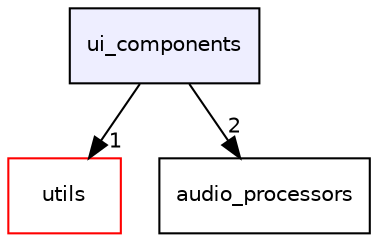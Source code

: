 digraph "/Users/michael/JUCE/projects/audealize-plugin/JUCE Modules/audealize_module/ui_components" {
  compound=true
  node [ fontsize="10", fontname="Helvetica"];
  edge [ labelfontsize="10", labelfontname="Helvetica"];
  dir_5f9a3e9d527c29d0fbf1c909306917cc [shape=box, label="ui_components", style="filled", fillcolor="#eeeeff", pencolor="black", URL="dir_5f9a3e9d527c29d0fbf1c909306917cc.html"];
  dir_cbdb8362360e11eafe2fa3bc74cf0ffd [shape=box label="utils" fillcolor="white" style="filled" color="red" URL="dir_cbdb8362360e11eafe2fa3bc74cf0ffd.html"];
  dir_b860b630e31e72fcdfec406a44374ffa [shape=box label="audio_processors" URL="dir_b860b630e31e72fcdfec406a44374ffa.html"];
  dir_5f9a3e9d527c29d0fbf1c909306917cc->dir_cbdb8362360e11eafe2fa3bc74cf0ffd [headlabel="1", labeldistance=1.5 headhref="dir_000004_000005.html"];
  dir_5f9a3e9d527c29d0fbf1c909306917cc->dir_b860b630e31e72fcdfec406a44374ffa [headlabel="2", labeldistance=1.5 headhref="dir_000004_000000.html"];
}
